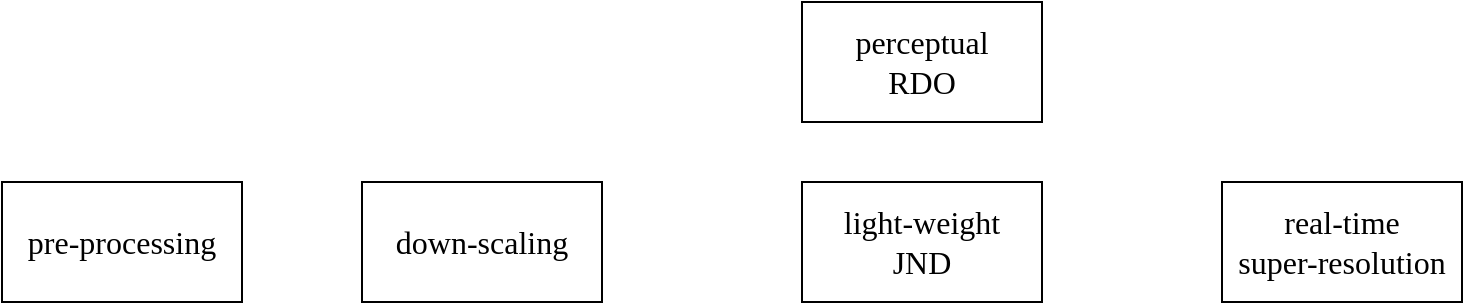 <mxfile version="18.1.3" type="github">
  <diagram id="4U2LQBZGG8k0w1Oj3Djm" name="Page-1">
    <mxGraphModel dx="2020" dy="697" grid="1" gridSize="10" guides="1" tooltips="1" connect="1" arrows="1" fold="1" page="1" pageScale="1" pageWidth="827" pageHeight="1169" math="0" shadow="0">
      <root>
        <mxCell id="0" />
        <mxCell id="1" parent="0" />
        <mxCell id="HWi3OHhN7fR2i5lalixy-1" value="&lt;font style=&quot;font-size: 16px;&quot; face=&quot;Lucida Console&quot;&gt;down-scaling&lt;/font&gt;" style="rounded=0;whiteSpace=wrap;html=1;" vertex="1" parent="1">
          <mxGeometry x="110" y="230" width="120" height="60" as="geometry" />
        </mxCell>
        <mxCell id="HWi3OHhN7fR2i5lalixy-2" value="&lt;font style=&quot;font-size: 16px;&quot; face=&quot;Lucida Console&quot;&gt;pre-processing&lt;/font&gt;" style="rounded=0;whiteSpace=wrap;html=1;" vertex="1" parent="1">
          <mxGeometry x="-70" y="230" width="120" height="60" as="geometry" />
        </mxCell>
        <mxCell id="HWi3OHhN7fR2i5lalixy-3" value="perceptual&lt;br&gt;RDO" style="rounded=0;whiteSpace=wrap;html=1;fontFamily=Lucida Console;fontSize=16;" vertex="1" parent="1">
          <mxGeometry x="330" y="140" width="120" height="60" as="geometry" />
        </mxCell>
        <mxCell id="HWi3OHhN7fR2i5lalixy-5" value="light-weight&lt;br&gt;JND" style="rounded=0;whiteSpace=wrap;html=1;fontFamily=Lucida Console;fontSize=16;" vertex="1" parent="1">
          <mxGeometry x="330" y="230" width="120" height="60" as="geometry" />
        </mxCell>
        <mxCell id="HWi3OHhN7fR2i5lalixy-6" value="&lt;font style=&quot;font-size: 16px;&quot; face=&quot;Lucida Console&quot;&gt;real-time&lt;br&gt;super-resolution&lt;br&gt;&lt;/font&gt;" style="rounded=0;whiteSpace=wrap;html=1;" vertex="1" parent="1">
          <mxGeometry x="540" y="230" width="120" height="60" as="geometry" />
        </mxCell>
      </root>
    </mxGraphModel>
  </diagram>
</mxfile>
